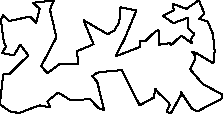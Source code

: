 unitsize(0.001cm);
// 22415.9
draw((3477,949)--(3393,782));
draw((3393,782)--(3613,523));
draw((3613,523)--(3972,329));
draw((3972,329)--(3941,258));
draw((3941,258)--(3527,41));
draw((3527,41)--(3431,78));
draw((3431,78)--(3230,380));
draw((3230,380)--(3232,324));
draw((3232,324)--(3048,1));
draw((3048,1)--(2977,39));
draw((2977,39)--(3035,152));
draw((3035,152)--(3019,189));
draw((3019,189)--(2823,376));
draw((2823,376)--(2779,435));
draw((2779,435)--(2753,283));
draw((2753,283)--(2502,146));
draw((2502,146)--(2186,766));
draw((2186,766)--(1806,733));
draw((1806,733)--(1741,712));
draw((1741,712)--(1668,658));
draw((1668,658)--(1754,559));
draw((1754,559)--(1878,59));
draw((1878,59)--(1782,93));
draw((1782,93)--(1628,253));
draw((1628,253)--(1280,237));
draw((1280,237)--(1067,371));
draw((1067,371)--(876,220));
draw((876,220)--(923,108));
draw((923,108)--(741,146));
draw((741,146)--(640,110));
draw((640,110)--(374,9));
draw((374,9)--(217,38));
draw((217,38)--(48,154));
draw((48,154)--(48,267));
draw((48,267)--(96,691));
draw((96,691)--(201,693));
draw((201,693)--(382,872));
draw((382,872)--(538,1023));
draw((538,1023)--(397,1217));
draw((397,1217)--(285,1029));
draw((285,1029)--(78,1066));
draw((78,1066)--(144,1185));
draw((144,1185)--(106,1267));
draw((106,1267)--(53,1657));
draw((53,1657)--(91,1732));
draw((91,1732)--(198,1632));
draw((198,1632)--(571,1711));
draw((571,1711)--(678,1599));
draw((678,1599)--(739,1850));
draw((739,1850)--(618,1953));
draw((618,1953)--(989,1997));
draw((989,1997)--(920,1835));
draw((920,1835)--(958,1670));
draw((958,1670)--(1034,1344));
draw((1034,1344)--(765,833));
draw((765,833)--(878,715));
draw((878,715)--(1086,868));
draw((1086,868)--(1419,872));
draw((1419,872)--(1398,1100));
draw((1398,1100)--(1689,1223));
draw((1689,1223)--(1513,1646));
draw((1513,1646)--(1937,1400));
draw((1937,1400)--(2053,1461));
draw((2053,1461)--(2143,1611));
draw((2143,1611)--(2164,1874));
draw((2164,1874)--(2445,1820));
draw((2445,1820)--(2243,1332));
draw((2243,1332)--(2081,1011));
draw((2081,1011)--(2503,1172));
draw((2503,1172)--(2502,1274));
draw((2502,1274)--(2609,1286));
draw((2609,1286)--(2643,1320));
draw((2643,1320)--(2790,1457));
draw((2790,1457)--(2835,1472));
draw((2835,1472)--(2849,1214));
draw((2849,1214)--(3029,1242));
draw((3029,1242)--(3061,1211));
draw((3061,1211)--(3239,1376));
draw((3239,1376)--(3423,1241));
draw((3423,1241)--(3404,1307));
draw((3404,1307)--(3468,1404));
draw((3468,1404)--(3364,1498));
draw((3364,1498)--(3359,1693));
draw((3359,1693)--(3098,1594));
draw((3098,1594)--(2916,1724));
draw((2916,1724)--(3105,1823));
draw((3105,1823)--(3083,1938));
draw((3083,1938)--(3104,1931));
draw((3104,1931)--(3326,1846));
draw((3326,1846)--(3548,1999));
draw((3548,1999)--(3646,1758));
draw((3646,1758)--(3551,1673));
draw((3551,1673)--(3702,1624));
draw((3702,1624)--(3796,1401));
draw((3796,1401)--(3825,1101));
draw((3825,1101)--(3803,886));
draw((3803,886)--(3502,1067));
draw((3502,1067)--(3430,1088));
draw((3430,1088)--(3479,1023));
draw((3479,1023)--(3477,949));

